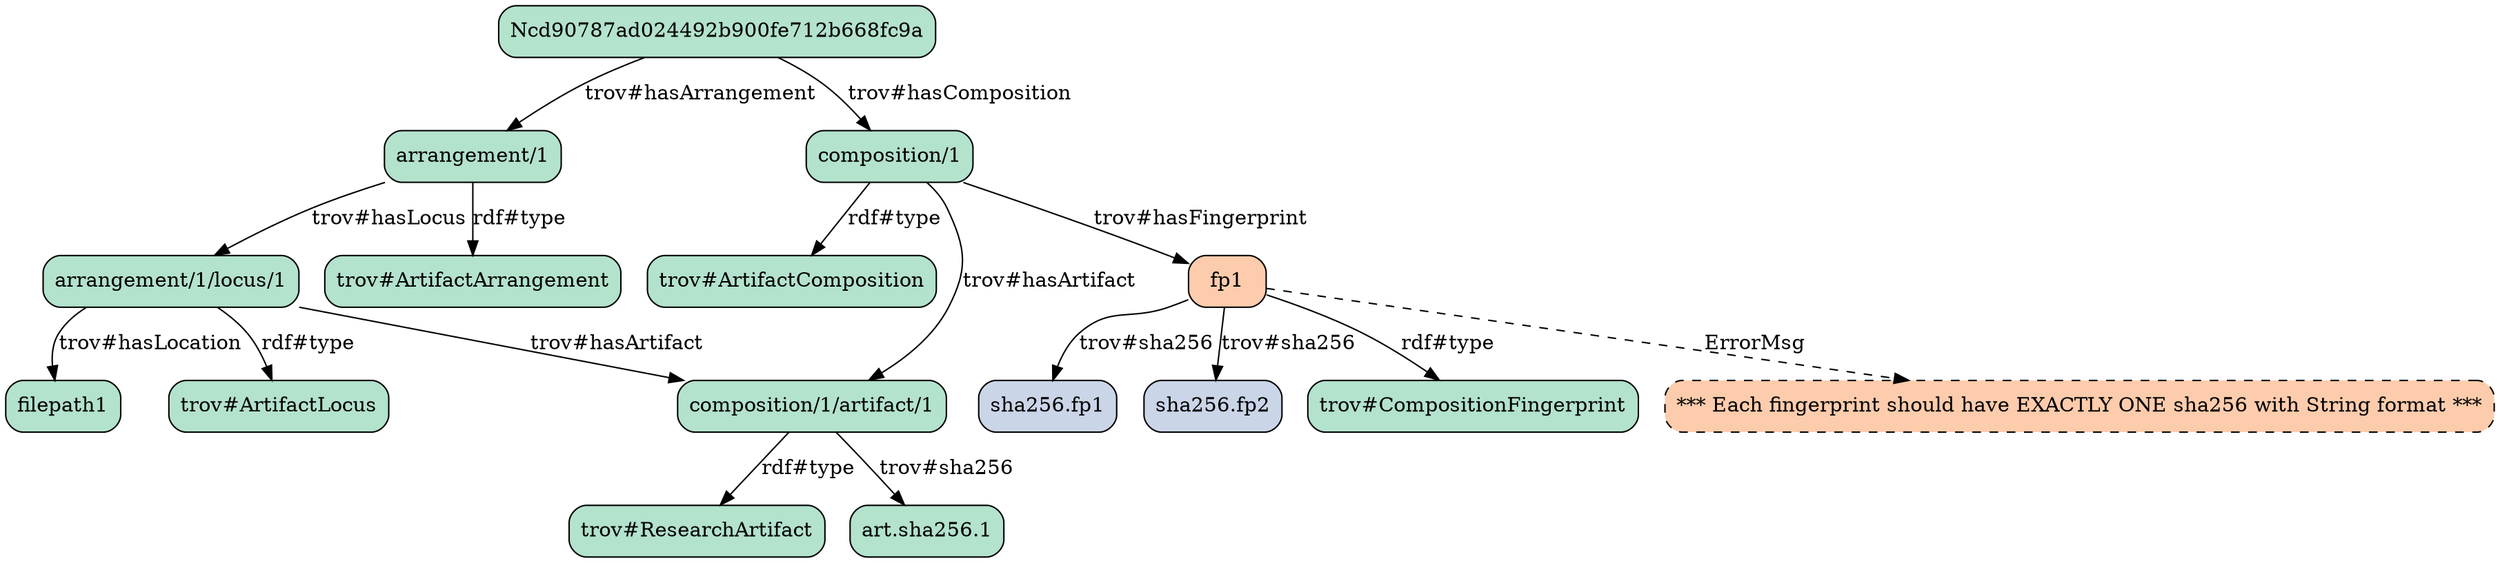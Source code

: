 strict digraph "" {
	"composition/1/artifact/1"	[fillcolor="#b3e2cd",
		shape=box,
		style="filled, rounded"];
	"trov#ResearchArtifact"	[fillcolor="#b3e2cd",
		shape=box,
		style="filled, rounded"];
	"composition/1/artifact/1" -> "trov#ResearchArtifact"	[label="rdf#type"];
	"art.sha256.1"	[fillcolor="#b3e2cd",
		shape=box,
		style="filled, rounded"];
	"composition/1/artifact/1" -> "art.sha256.1"	[label="trov#sha256"];
	"arrangement/1"	[fillcolor="#b3e2cd",
		shape=box,
		style="filled, rounded"];
	"trov#ArtifactArrangement"	[fillcolor="#b3e2cd",
		shape=box,
		style="filled, rounded"];
	"arrangement/1" -> "trov#ArtifactArrangement"	[label="rdf#type"];
	"arrangement/1/locus/1"	[fillcolor="#b3e2cd",
		shape=box,
		style="filled, rounded"];
	"arrangement/1" -> "arrangement/1/locus/1"	[label="trov#hasLocus"];
	Ncd90787ad024492b900fe712b668fc9a	[fillcolor="#b3e2cd",
		shape=box,
		style="filled, rounded"];
	Ncd90787ad024492b900fe712b668fc9a -> "arrangement/1"	[label="trov#hasArrangement"];
	"composition/1"	[fillcolor="#b3e2cd",
		shape=box,
		style="filled, rounded"];
	Ncd90787ad024492b900fe712b668fc9a -> "composition/1"	[label="trov#hasComposition"];
	fp1	[fillcolor="#fdccac",
		shape=box,
		style="filled, rounded"];
	"sha256.fp1"	[fillcolor="#cbd5e8",
		shape=box,
		style="filled, rounded"];
	fp1 -> "sha256.fp1"	[label="trov#sha256"];
	"sha256.fp2"	[fillcolor="#cbd5e8",
		shape=box,
		style="filled, rounded"];
	fp1 -> "sha256.fp2"	[label="trov#sha256"];
	"trov#CompositionFingerprint"	[fillcolor="#b3e2cd",
		shape=box,
		style="filled, rounded"];
	fp1 -> "trov#CompositionFingerprint"	[label="rdf#type"];
	"*** Each fingerprint should have EXACTLY ONE sha256 with String format ***"	[fillcolor="#fdccac",
		shape=box,
		style="filled, rounded, dashed"];
	fp1 -> "*** Each fingerprint should have EXACTLY ONE sha256 with String format ***"	[label=ErrorMsg,
		style=dashed];
	"arrangement/1/locus/1" -> "composition/1/artifact/1"	[label="trov#hasArtifact"];
	"trov#ArtifactLocus"	[fillcolor="#b3e2cd",
		shape=box,
		style="filled, rounded"];
	"arrangement/1/locus/1" -> "trov#ArtifactLocus"	[label="rdf#type"];
	filepath1	[fillcolor="#b3e2cd",
		shape=box,
		style="filled, rounded"];
	"arrangement/1/locus/1" -> filepath1	[label="trov#hasLocation"];
	"composition/1" -> "composition/1/artifact/1"	[label="trov#hasArtifact"];
	"composition/1" -> fp1	[label="trov#hasFingerprint"];
	"trov#ArtifactComposition"	[fillcolor="#b3e2cd",
		shape=box,
		style="filled, rounded"];
	"composition/1" -> "trov#ArtifactComposition"	[label="rdf#type"];
}
